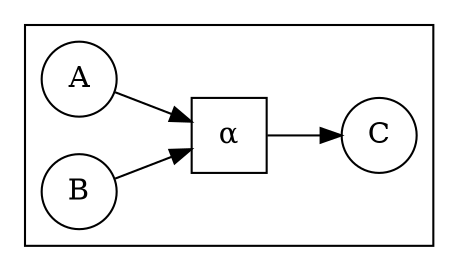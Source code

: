 digraph G {
rankdir=LR;

subgraph cluster_0 {
  a [label="A" shape=circle];
  b [label="B" shape=circle];
  c [label="C" shape=circle];
  alpha [label=<&#945;> shape=square];
}

a -> alpha;
b -> alpha;
alpha -> c;

}
